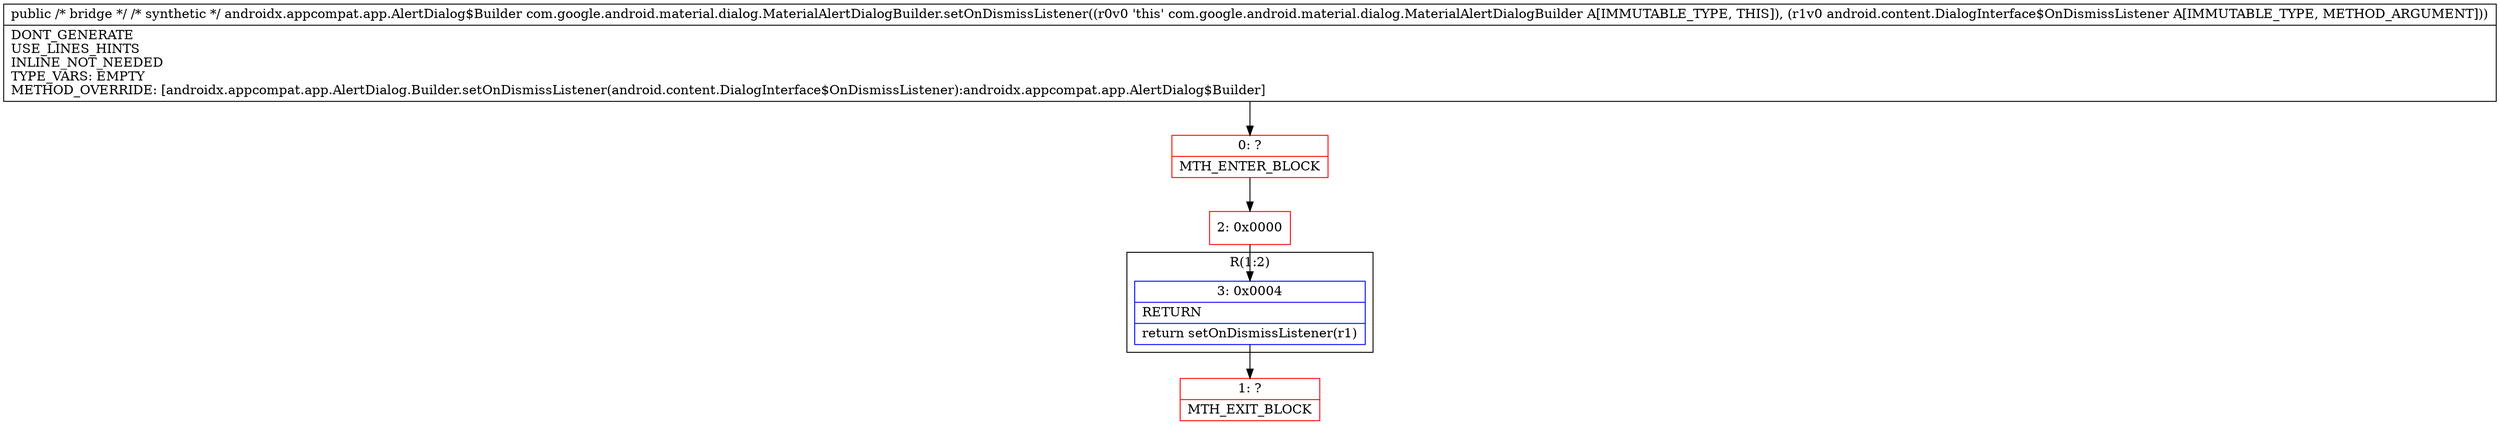 digraph "CFG forcom.google.android.material.dialog.MaterialAlertDialogBuilder.setOnDismissListener(Landroid\/content\/DialogInterface$OnDismissListener;)Landroidx\/appcompat\/app\/AlertDialog$Builder;" {
subgraph cluster_Region_1361951264 {
label = "R(1:2)";
node [shape=record,color=blue];
Node_3 [shape=record,label="{3\:\ 0x0004|RETURN\l|return setOnDismissListener(r1)\l}"];
}
Node_0 [shape=record,color=red,label="{0\:\ ?|MTH_ENTER_BLOCK\l}"];
Node_2 [shape=record,color=red,label="{2\:\ 0x0000}"];
Node_1 [shape=record,color=red,label="{1\:\ ?|MTH_EXIT_BLOCK\l}"];
MethodNode[shape=record,label="{public \/* bridge *\/ \/* synthetic *\/ androidx.appcompat.app.AlertDialog$Builder com.google.android.material.dialog.MaterialAlertDialogBuilder.setOnDismissListener((r0v0 'this' com.google.android.material.dialog.MaterialAlertDialogBuilder A[IMMUTABLE_TYPE, THIS]), (r1v0 android.content.DialogInterface$OnDismissListener A[IMMUTABLE_TYPE, METHOD_ARGUMENT]))  | DONT_GENERATE\lUSE_LINES_HINTS\lINLINE_NOT_NEEDED\lTYPE_VARS: EMPTY\lMETHOD_OVERRIDE: [androidx.appcompat.app.AlertDialog.Builder.setOnDismissListener(android.content.DialogInterface$OnDismissListener):androidx.appcompat.app.AlertDialog$Builder]\l}"];
MethodNode -> Node_0;Node_3 -> Node_1;
Node_0 -> Node_2;
Node_2 -> Node_3;
}

